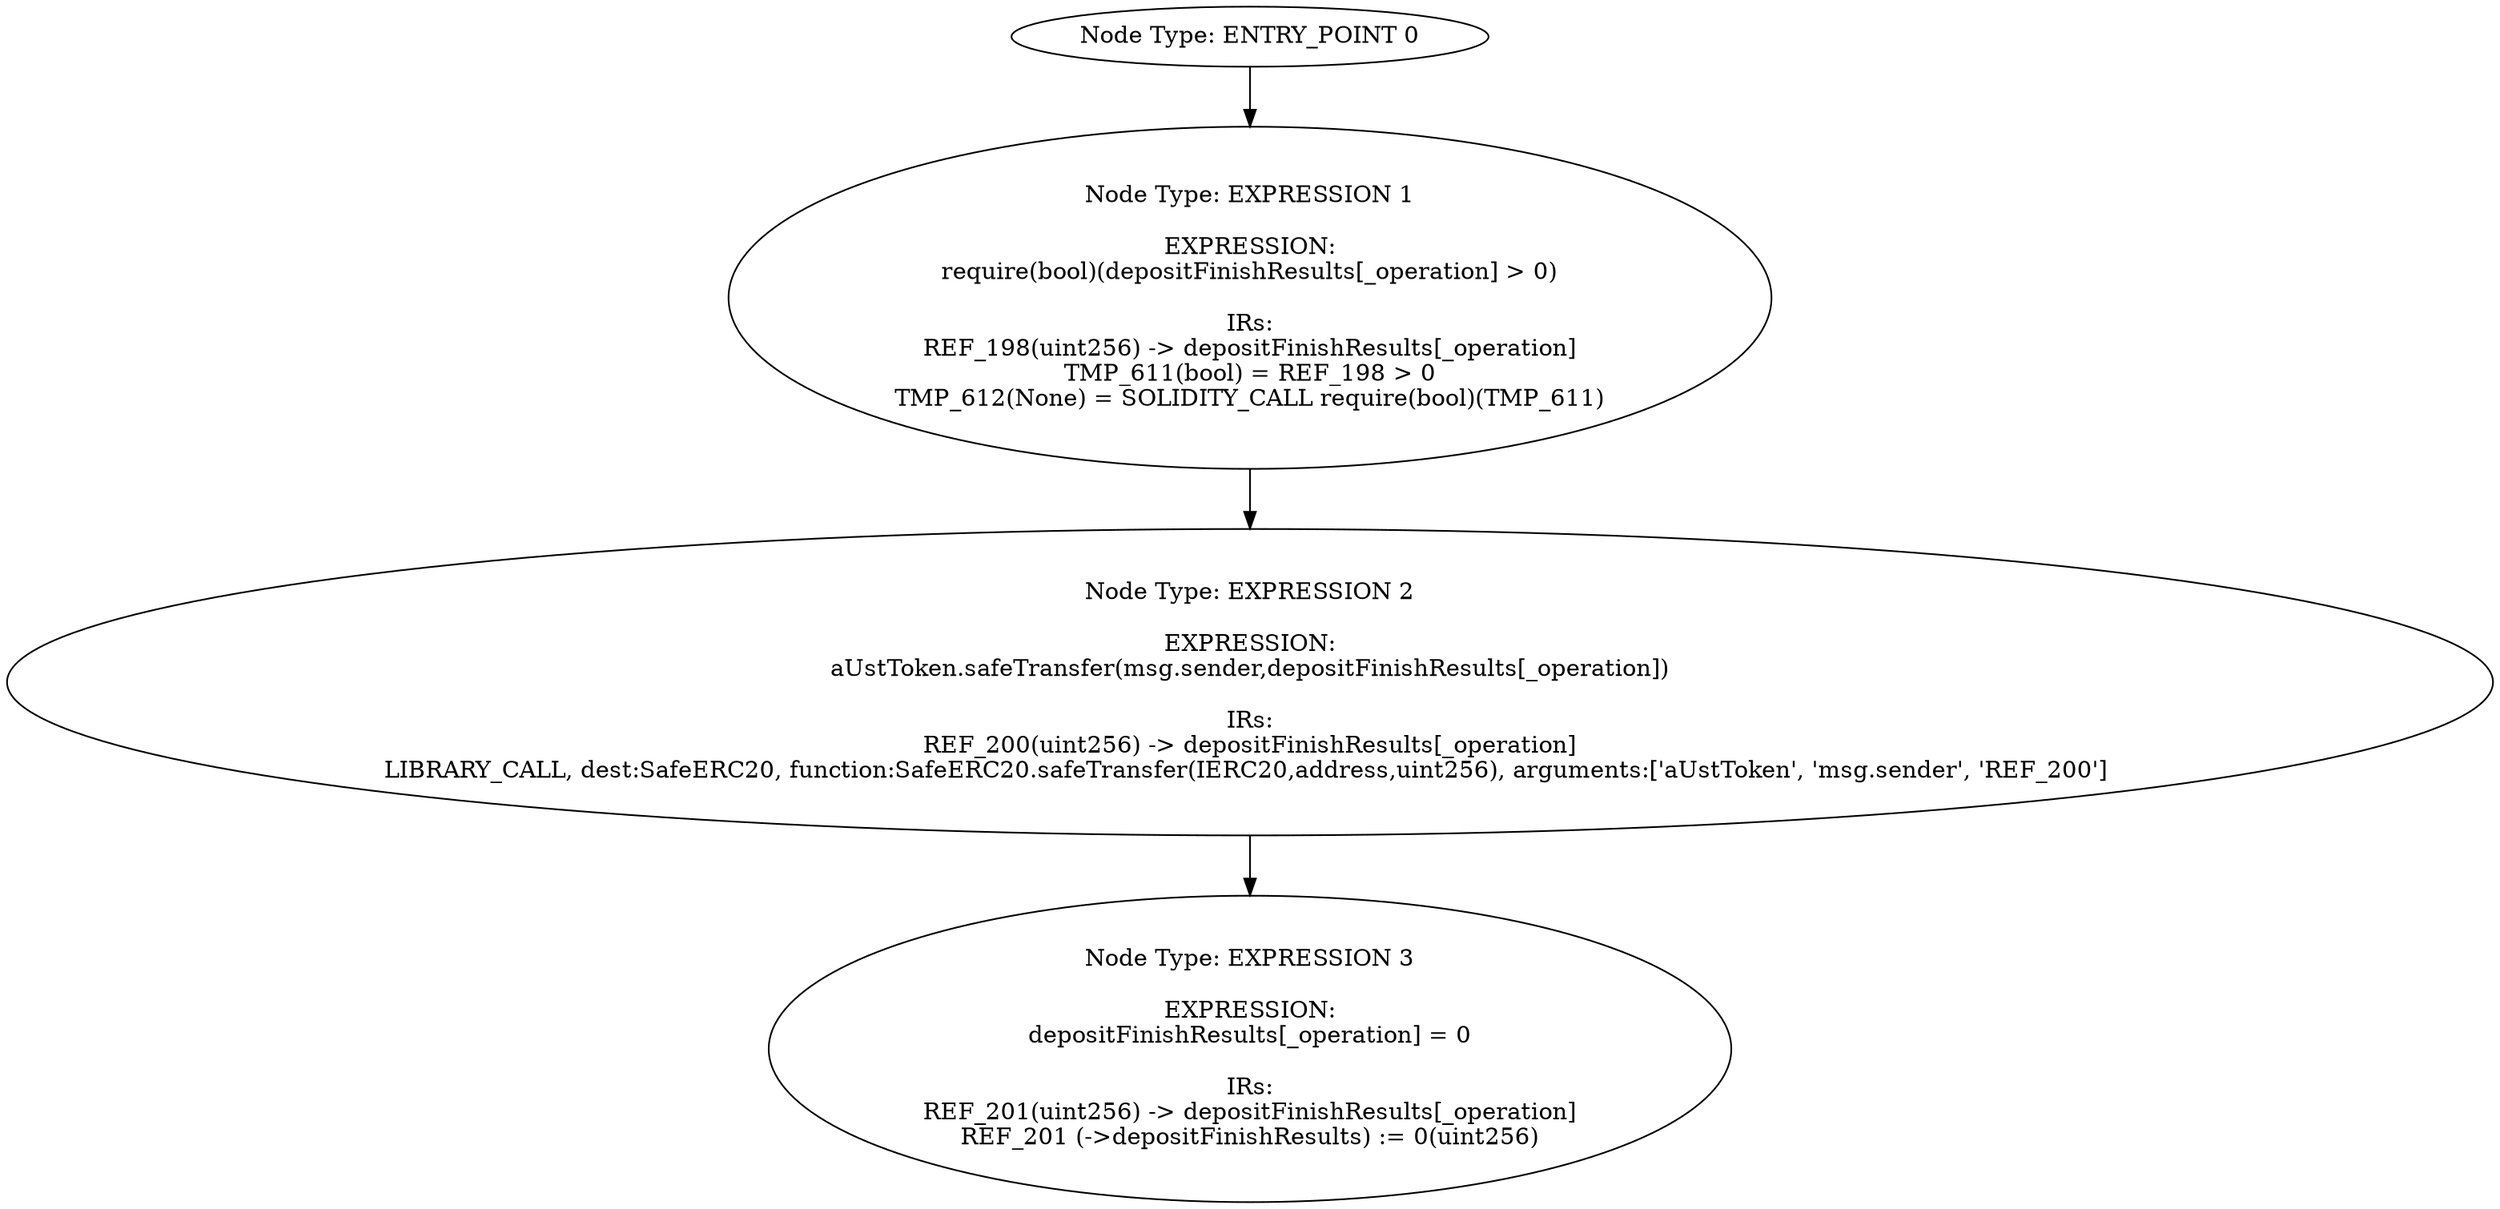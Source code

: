 digraph{
0[label="Node Type: ENTRY_POINT 0
"];
0->1;
1[label="Node Type: EXPRESSION 1

EXPRESSION:
require(bool)(depositFinishResults[_operation] > 0)

IRs:
REF_198(uint256) -> depositFinishResults[_operation]
TMP_611(bool) = REF_198 > 0
TMP_612(None) = SOLIDITY_CALL require(bool)(TMP_611)"];
1->2;
2[label="Node Type: EXPRESSION 2

EXPRESSION:
aUstToken.safeTransfer(msg.sender,depositFinishResults[_operation])

IRs:
REF_200(uint256) -> depositFinishResults[_operation]
LIBRARY_CALL, dest:SafeERC20, function:SafeERC20.safeTransfer(IERC20,address,uint256), arguments:['aUstToken', 'msg.sender', 'REF_200'] "];
2->3;
3[label="Node Type: EXPRESSION 3

EXPRESSION:
depositFinishResults[_operation] = 0

IRs:
REF_201(uint256) -> depositFinishResults[_operation]
REF_201 (->depositFinishResults) := 0(uint256)"];
}
